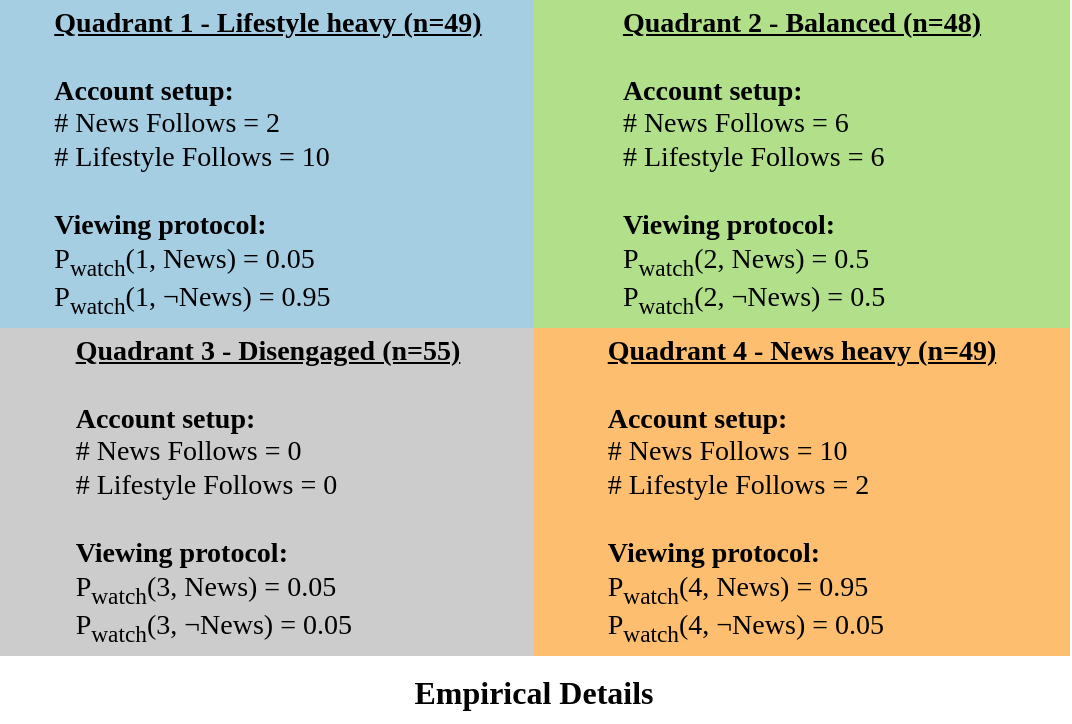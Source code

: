 <mxfile version="27.1.1">
  <diagram name="Page-1" id="hRr5kimbQxW6g2onVM2X">
    <mxGraphModel dx="851" dy="574" grid="1" gridSize="1" guides="1" tooltips="1" connect="1" arrows="1" fold="1" page="1" pageScale="1" pageWidth="850" pageHeight="1100" math="0" shadow="0" adaptiveColors="auto">
      <root>
        <mxCell id="0" />
        <mxCell id="1" parent="0" />
        <mxCell id="ILlvKbUS54B9NnVb6DW4-14" value="&lt;u&gt;&lt;b&gt;Quadrant 1 - Lifestyle heavy&amp;nbsp;&lt;/b&gt;&lt;/u&gt;&lt;u&gt;&lt;b&gt;(n=49)&lt;/b&gt;&lt;/u&gt;&lt;div&gt;&lt;div&gt;&lt;u&gt;&lt;br&gt;&lt;/u&gt;&lt;/div&gt;&lt;div&gt;&lt;div style=&quot;text-align: left;&quot;&gt;&lt;b&gt;Account setup:&lt;/b&gt;&lt;/div&gt;&lt;div style=&quot;text-align: left;&quot;&gt;# News Follows = 2&lt;/div&gt;&lt;div&gt;&lt;div style=&quot;text-align: left;&quot;&gt;# Lifestyle Follows = 10&lt;/div&gt;&lt;div style=&quot;text-align: left;&quot;&gt;&lt;br&gt;&lt;/div&gt;&lt;div style=&quot;text-align: left;&quot;&gt;&lt;b&gt;Viewing protocol:&lt;/b&gt;&lt;/div&gt;&lt;div style=&quot;text-align: left;&quot;&gt;P&lt;sub&gt;watch&lt;/sub&gt;(1, News) = 0.05&lt;br&gt;&lt;/div&gt;&lt;/div&gt;&lt;div style=&quot;text-align: left;&quot;&gt;P&lt;sub&gt;watch&lt;/sub&gt;(1,&amp;nbsp;&lt;span&gt;¬&lt;/span&gt;News) = 0.95&lt;/div&gt;&lt;/div&gt;&lt;/div&gt;" style="rounded=0;whiteSpace=wrap;html=1;fillColor=#A6CEE3;strokeColor=none;fontColor=#000000;fontFamily=Times New Roman;fontSize=14;" parent="1" vertex="1">
          <mxGeometry x="17" y="20" width="268" height="164" as="geometry" />
        </mxCell>
        <mxCell id="ILlvKbUS54B9NnVb6DW4-15" value="&lt;u style=&quot;caret-color: rgb(247, 247, 247);&quot;&gt;&lt;b&gt;Quadrant 2 - Balanced (n=48)&lt;/b&gt;&lt;/u&gt;&lt;div style=&quot;caret-color: rgb(247, 247, 247);&quot;&gt;&lt;u&gt;&lt;br&gt;&lt;/u&gt;&lt;/div&gt;&lt;div style=&quot;caret-color: rgb(247, 247, 247);&quot;&gt;&lt;div style=&quot;text-align: left;&quot;&gt;&lt;b&gt;Account setup:&lt;/b&gt;&lt;/div&gt;&lt;div style=&quot;text-align: left;&quot;&gt;&lt;span&gt;# News Follows = 6&lt;/span&gt;&lt;/div&gt;&lt;div&gt;&lt;div style=&quot;text-align: left;&quot;&gt;&lt;span&gt;# Lifestyle Follows = 6&amp;nbsp;&lt;/span&gt;&lt;/div&gt;&lt;div style=&quot;text-align: left;&quot;&gt;&lt;span&gt;&lt;br&gt;&lt;/span&gt;&lt;/div&gt;&lt;div style=&quot;text-align: left;&quot;&gt;&lt;b&gt;Viewing protocol:&lt;/b&gt;&lt;/div&gt;&lt;div style=&quot;text-align: left;&quot;&gt;&lt;span style=&quot;caret-color: rgb(247, 247, 247);&quot;&gt;P&lt;/span&gt;&lt;sub style=&quot;caret-color: rgb(247, 247, 247);&quot;&gt;watch&lt;/sub&gt;(2, News) =&amp;nbsp;0.5&lt;br&gt;&lt;/div&gt;&lt;/div&gt;&lt;div style=&quot;text-align: left;&quot;&gt;&lt;span style=&quot;caret-color: rgb(247, 247, 247);&quot;&gt;P&lt;/span&gt;&lt;sub style=&quot;caret-color: rgb(247, 247, 247);&quot;&gt;watch&lt;/sub&gt;&lt;span&gt;(2,&amp;nbsp;¬News) = 0.5&lt;/span&gt;&lt;/div&gt;&lt;/div&gt;" style="rounded=0;whiteSpace=wrap;html=1;fillColor=#B2DF8A;strokeColor=none;fontColor=#000000;fontFamily=Times New Roman;fontSize=14;" parent="1" vertex="1">
          <mxGeometry x="284" y="20" width="268" height="164" as="geometry" />
        </mxCell>
        <mxCell id="ILlvKbUS54B9NnVb6DW4-16" value="&lt;u style=&quot;caret-color: rgb(247, 247, 247);&quot;&gt;&lt;b&gt;Quadrant 3 - Disengaged (n=55)&lt;/b&gt;&lt;/u&gt;&lt;div style=&quot;caret-color: rgb(247, 247, 247);&quot;&gt;&lt;u&gt;&lt;br&gt;&lt;/u&gt;&lt;/div&gt;&lt;div style=&quot;caret-color: rgb(247, 247, 247);&quot;&gt;&lt;div style=&quot;text-align: left;&quot;&gt;&lt;b&gt;Account setup:&lt;/b&gt;&lt;/div&gt;&lt;div style=&quot;text-align: left;&quot;&gt;# News Follows = 0&lt;/div&gt;&lt;div&gt;&lt;div style=&quot;text-align: left;&quot;&gt;# Lifestyle Follows = 0&lt;/div&gt;&lt;div style=&quot;text-align: left;&quot;&gt;&lt;br&gt;&lt;/div&gt;&lt;div style=&quot;text-align: left;&quot;&gt;&lt;b&gt;Viewing protocol:&lt;/b&gt;&lt;/div&gt;&lt;div style=&quot;text-align: left;&quot;&gt;&lt;span style=&quot;caret-color: rgb(247, 247, 247);&quot;&gt;P&lt;/span&gt;&lt;sub style=&quot;caret-color: rgb(247, 247, 247);&quot;&gt;watch&lt;/sub&gt;(3, News) = 0.05&lt;br&gt;&lt;/div&gt;&lt;/div&gt;&lt;div style=&quot;text-align: left;&quot;&gt;&lt;span style=&quot;caret-color: rgb(247, 247, 247);&quot;&gt;P&lt;/span&gt;&lt;sub style=&quot;caret-color: rgb(247, 247, 247);&quot;&gt;watch&lt;/sub&gt;(3,&amp;nbsp;¬News) = 0.05&lt;/div&gt;&lt;/div&gt;" style="rounded=0;whiteSpace=wrap;html=1;fillColor=#CCCCCC;strokeColor=none;fontColor=#000000;fontFamily=Times New Roman;fontSize=14;" parent="1" vertex="1">
          <mxGeometry x="17" y="184" width="268" height="164" as="geometry" />
        </mxCell>
        <mxCell id="ILlvKbUS54B9NnVb6DW4-17" value="&lt;u&gt;&lt;b&gt;Quadrant 4 - News heavy (n=49)&lt;/b&gt;&lt;/u&gt;&lt;div&gt;&lt;u&gt;&lt;br&gt;&lt;/u&gt;&lt;/div&gt;&lt;div&gt;&lt;div style=&quot;text-align: left;&quot;&gt;&lt;b&gt;Account setup:&lt;/b&gt;&lt;/div&gt;&lt;div style=&quot;text-align: left;&quot;&gt;# News Follows = 10&lt;/div&gt;&lt;div&gt;&lt;div style=&quot;text-align: left;&quot;&gt;# Lifestyle Follows = 2&lt;/div&gt;&lt;div style=&quot;text-align: left;&quot;&gt;&lt;br&gt;&lt;/div&gt;&lt;div style=&quot;text-align: left;&quot;&gt;&lt;b&gt;Viewing protocol:&lt;/b&gt;&lt;/div&gt;&lt;div style=&quot;text-align: left;&quot;&gt;&lt;span style=&quot;caret-color: rgb(247, 247, 247);&quot;&gt;P&lt;/span&gt;&lt;sub style=&quot;caret-color: rgb(247, 247, 247);&quot;&gt;watch&lt;/sub&gt;(4, News) = 0.95&lt;br&gt;&lt;/div&gt;&lt;/div&gt;&lt;div style=&quot;text-align: left;&quot;&gt;&lt;span style=&quot;caret-color: rgb(247, 247, 247);&quot;&gt;P&lt;/span&gt;&lt;sub style=&quot;caret-color: rgb(247, 247, 247);&quot;&gt;watch&lt;/sub&gt;(4,&amp;nbsp;¬News) = 0.05&lt;/div&gt;&lt;/div&gt;" style="rounded=0;whiteSpace=wrap;html=1;fillColor=#FDBF6F;strokeColor=none;fontColor=#000000;fontFamily=Times New Roman;fontSize=14;" parent="1" vertex="1">
          <mxGeometry x="284" y="184" width="268" height="164" as="geometry" />
        </mxCell>
        <mxCell id="ILlvKbUS54B9NnVb6DW4-18" value="Empirical Details" style="text;html=1;align=center;verticalAlign=middle;whiteSpace=wrap;rounded=0;fontFamily=Times New Roman;fontSize=16;fontStyle=1" parent="1" vertex="1">
          <mxGeometry x="189" y="351" width="190" height="30" as="geometry" />
        </mxCell>
      </root>
    </mxGraphModel>
  </diagram>
</mxfile>
